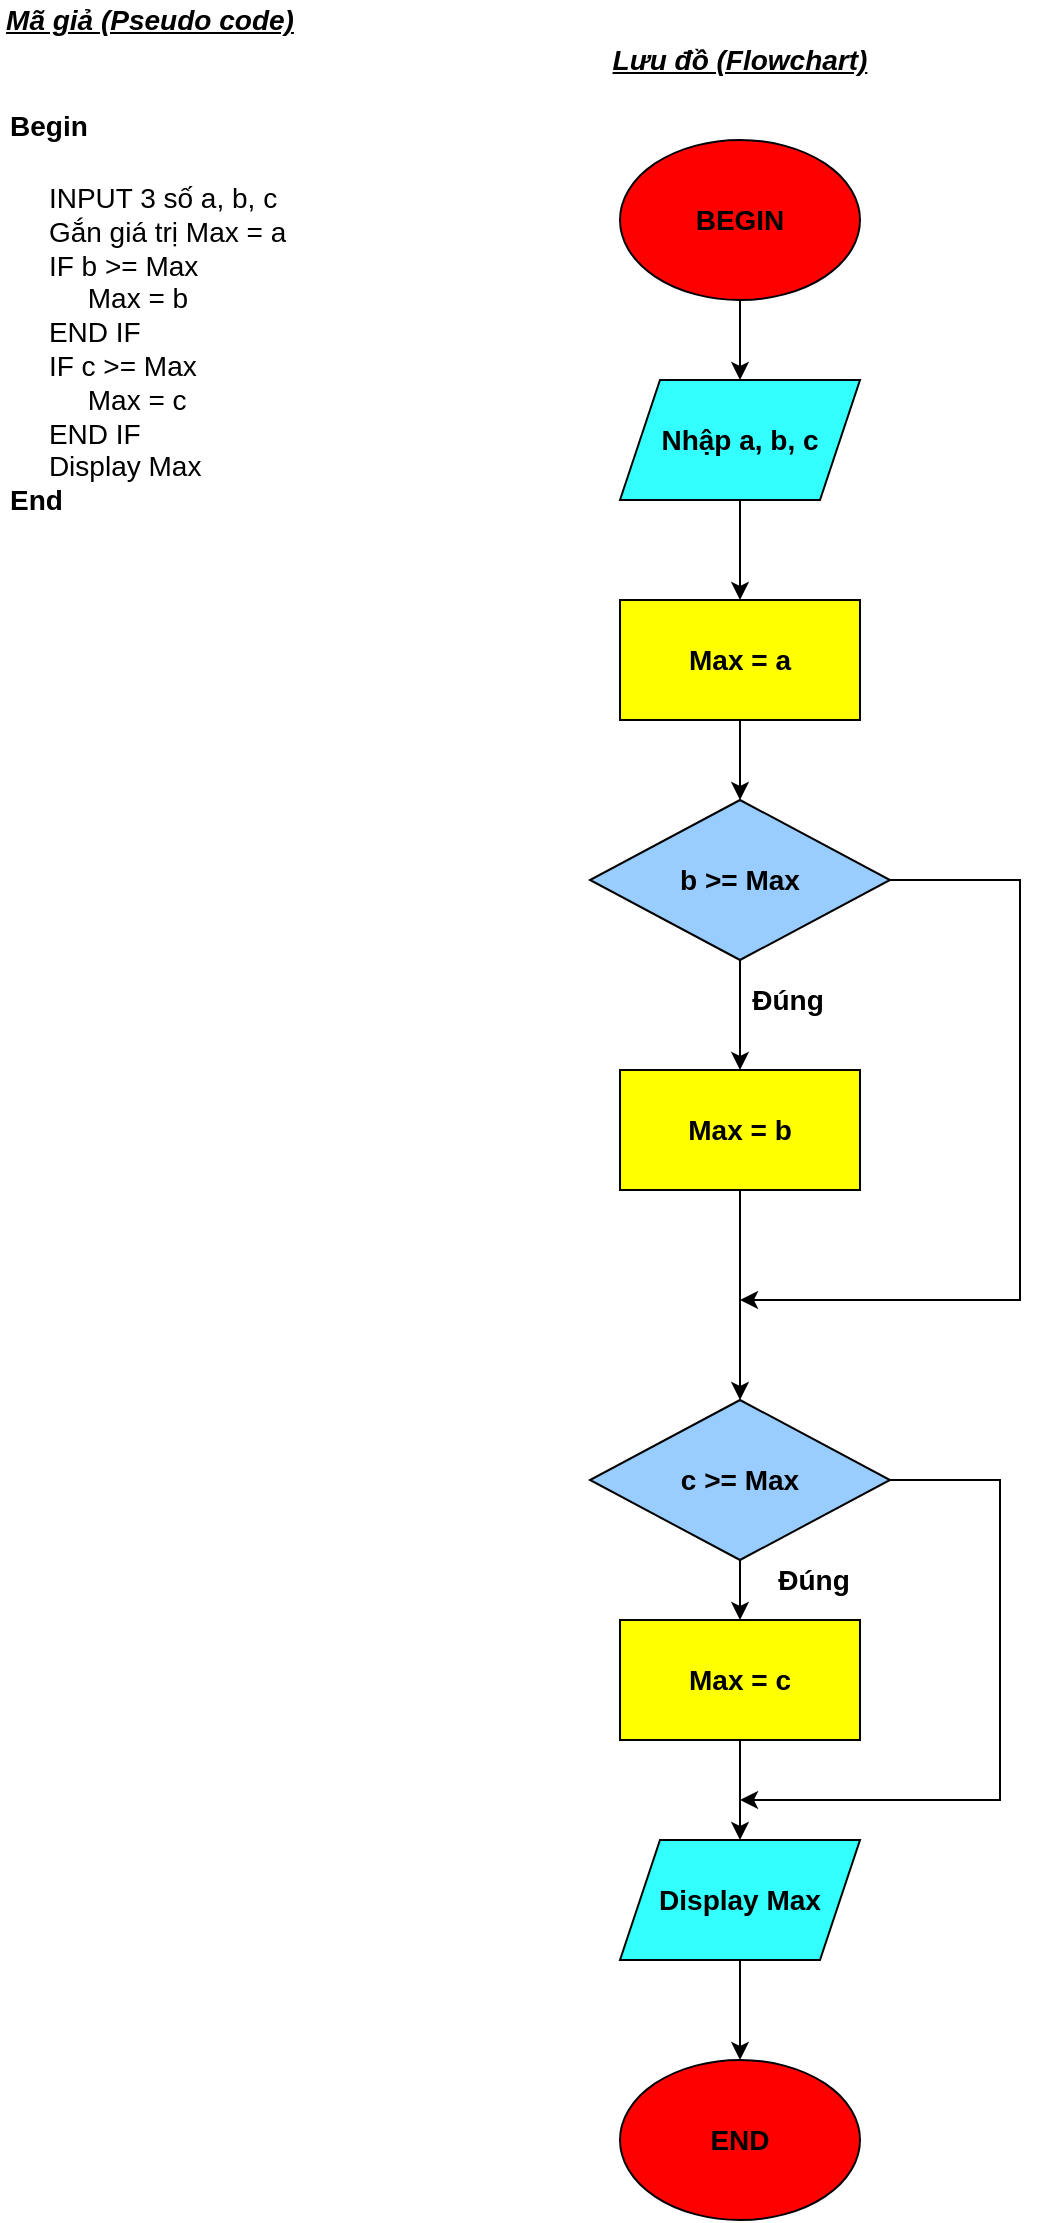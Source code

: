 <mxfile version="14.2.7" type="google"><diagram id="C5RBs43oDa-KdzZeNtuy" name="Page-1"><mxGraphModel dx="1342" dy="582" grid="1" gridSize="10" guides="1" tooltips="1" connect="1" arrows="1" fold="1" page="1" pageScale="1" pageWidth="827" pageHeight="1169" math="0" shadow="0"><root><mxCell id="WIyWlLk6GJQsqaUBKTNV-0"/><mxCell id="WIyWlLk6GJQsqaUBKTNV-1" parent="WIyWlLk6GJQsqaUBKTNV-0"/><mxCell id="DC3kpJR1oXo94-oZ6t7g-0" value="&lt;font style=&quot;font-size: 14px&quot;&gt;&lt;b&gt;BEGIN&lt;/b&gt;&lt;/font&gt;" style="ellipse;whiteSpace=wrap;html=1;fillColor=#FF0000;" vertex="1" parent="WIyWlLk6GJQsqaUBKTNV-1"><mxGeometry x="350" y="90" width="120" height="80" as="geometry"/></mxCell><mxCell id="DC3kpJR1oXo94-oZ6t7g-6" style="edgeStyle=orthogonalEdgeStyle;rounded=0;orthogonalLoop=1;jettySize=auto;html=1;exitX=0.5;exitY=1;exitDx=0;exitDy=0;" edge="1" parent="WIyWlLk6GJQsqaUBKTNV-1" source="DC3kpJR1oXo94-oZ6t7g-1" target="DC3kpJR1oXo94-oZ6t7g-2"><mxGeometry relative="1" as="geometry"/></mxCell><mxCell id="DC3kpJR1oXo94-oZ6t7g-1" value="&lt;font style=&quot;font-size: 14px&quot;&gt;&lt;b&gt;Nhập a, b, c&lt;/b&gt;&lt;/font&gt;" style="shape=parallelogram;perimeter=parallelogramPerimeter;whiteSpace=wrap;html=1;fixedSize=1;fillColor=#33FFFF;" vertex="1" parent="WIyWlLk6GJQsqaUBKTNV-1"><mxGeometry x="350" y="210" width="120" height="60" as="geometry"/></mxCell><mxCell id="DC3kpJR1oXo94-oZ6t7g-7" style="edgeStyle=orthogonalEdgeStyle;rounded=0;orthogonalLoop=1;jettySize=auto;html=1;entryX=0.5;entryY=0;entryDx=0;entryDy=0;" edge="1" parent="WIyWlLk6GJQsqaUBKTNV-1" source="DC3kpJR1oXo94-oZ6t7g-2" target="DC3kpJR1oXo94-oZ6t7g-3"><mxGeometry relative="1" as="geometry"/></mxCell><mxCell id="DC3kpJR1oXo94-oZ6t7g-2" value="&lt;font style=&quot;font-size: 14px&quot;&gt;&lt;b&gt;Max = a&lt;/b&gt;&lt;/font&gt;" style="rounded=0;whiteSpace=wrap;html=1;fillColor=#FFFF00;" vertex="1" parent="WIyWlLk6GJQsqaUBKTNV-1"><mxGeometry x="350" y="320" width="120" height="60" as="geometry"/></mxCell><mxCell id="DC3kpJR1oXo94-oZ6t7g-8" style="edgeStyle=orthogonalEdgeStyle;rounded=0;orthogonalLoop=1;jettySize=auto;html=1;entryX=0.5;entryY=0;entryDx=0;entryDy=0;" edge="1" parent="WIyWlLk6GJQsqaUBKTNV-1" source="DC3kpJR1oXo94-oZ6t7g-3" target="DC3kpJR1oXo94-oZ6t7g-4"><mxGeometry relative="1" as="geometry"/></mxCell><mxCell id="DC3kpJR1oXo94-oZ6t7g-9" style="edgeStyle=orthogonalEdgeStyle;rounded=0;orthogonalLoop=1;jettySize=auto;html=1;" edge="1" parent="WIyWlLk6GJQsqaUBKTNV-1" source="DC3kpJR1oXo94-oZ6t7g-3"><mxGeometry relative="1" as="geometry"><mxPoint x="410" y="670" as="targetPoint"/><Array as="points"><mxPoint x="550" y="460"/><mxPoint x="550" y="670"/></Array></mxGeometry></mxCell><mxCell id="DC3kpJR1oXo94-oZ6t7g-3" value="&lt;font style=&quot;font-size: 14px&quot;&gt;&lt;b&gt;b &amp;gt;= Max&lt;/b&gt;&lt;/font&gt;" style="rhombus;whiteSpace=wrap;html=1;fillColor=#99CCFF;" vertex="1" parent="WIyWlLk6GJQsqaUBKTNV-1"><mxGeometry x="335" y="420" width="150" height="80" as="geometry"/></mxCell><mxCell id="DC3kpJR1oXo94-oZ6t7g-10" style="edgeStyle=orthogonalEdgeStyle;rounded=0;orthogonalLoop=1;jettySize=auto;html=1;" edge="1" parent="WIyWlLk6GJQsqaUBKTNV-1" source="DC3kpJR1oXo94-oZ6t7g-4"><mxGeometry relative="1" as="geometry"><mxPoint x="410" y="720" as="targetPoint"/></mxGeometry></mxCell><mxCell id="DC3kpJR1oXo94-oZ6t7g-4" value="&lt;font style=&quot;font-size: 14px&quot;&gt;&lt;b&gt;Max = b&lt;/b&gt;&lt;/font&gt;" style="rounded=0;whiteSpace=wrap;html=1;fillColor=#FFFF00;" vertex="1" parent="WIyWlLk6GJQsqaUBKTNV-1"><mxGeometry x="350" y="555" width="120" height="60" as="geometry"/></mxCell><mxCell id="DC3kpJR1oXo94-oZ6t7g-5" value="" style="endArrow=classic;html=1;exitX=0.5;exitY=1;exitDx=0;exitDy=0;entryX=0.5;entryY=0;entryDx=0;entryDy=0;" edge="1" parent="WIyWlLk6GJQsqaUBKTNV-1" source="DC3kpJR1oXo94-oZ6t7g-0" target="DC3kpJR1oXo94-oZ6t7g-1"><mxGeometry width="50" height="50" relative="1" as="geometry"><mxPoint x="410" y="180" as="sourcePoint"/><mxPoint x="410" y="200" as="targetPoint"/></mxGeometry></mxCell><mxCell id="DC3kpJR1oXo94-oZ6t7g-18" style="edgeStyle=orthogonalEdgeStyle;rounded=0;orthogonalLoop=1;jettySize=auto;html=1;entryX=0.5;entryY=0;entryDx=0;entryDy=0;" edge="1" parent="WIyWlLk6GJQsqaUBKTNV-1" source="DC3kpJR1oXo94-oZ6t7g-11" target="DC3kpJR1oXo94-oZ6t7g-12"><mxGeometry relative="1" as="geometry"/></mxCell><mxCell id="DC3kpJR1oXo94-oZ6t7g-21" style="edgeStyle=orthogonalEdgeStyle;rounded=0;orthogonalLoop=1;jettySize=auto;html=1;" edge="1" parent="WIyWlLk6GJQsqaUBKTNV-1" source="DC3kpJR1oXo94-oZ6t7g-11"><mxGeometry relative="1" as="geometry"><mxPoint x="410" y="920" as="targetPoint"/><Array as="points"><mxPoint x="540" y="760"/><mxPoint x="540" y="920"/></Array></mxGeometry></mxCell><mxCell id="DC3kpJR1oXo94-oZ6t7g-11" value="&lt;font style=&quot;font-size: 14px&quot;&gt;&lt;b&gt;c &amp;gt;= Max&lt;/b&gt;&lt;/font&gt;" style="rhombus;whiteSpace=wrap;html=1;fillColor=#99CCFF;" vertex="1" parent="WIyWlLk6GJQsqaUBKTNV-1"><mxGeometry x="335" y="720" width="150" height="80" as="geometry"/></mxCell><mxCell id="DC3kpJR1oXo94-oZ6t7g-19" style="edgeStyle=orthogonalEdgeStyle;rounded=0;orthogonalLoop=1;jettySize=auto;html=1;" edge="1" parent="WIyWlLk6GJQsqaUBKTNV-1" source="DC3kpJR1oXo94-oZ6t7g-12" target="DC3kpJR1oXo94-oZ6t7g-13"><mxGeometry relative="1" as="geometry"><Array as="points"><mxPoint x="410" y="900"/><mxPoint x="410" y="900"/></Array></mxGeometry></mxCell><mxCell id="DC3kpJR1oXo94-oZ6t7g-12" value="&lt;font style=&quot;font-size: 14px&quot;&gt;&lt;b&gt;Max = c&lt;/b&gt;&lt;/font&gt;" style="rounded=0;whiteSpace=wrap;html=1;fillColor=#FFFF00;" vertex="1" parent="WIyWlLk6GJQsqaUBKTNV-1"><mxGeometry x="350" y="830" width="120" height="60" as="geometry"/></mxCell><mxCell id="DC3kpJR1oXo94-oZ6t7g-20" style="edgeStyle=orthogonalEdgeStyle;rounded=0;orthogonalLoop=1;jettySize=auto;html=1;entryX=0.5;entryY=0;entryDx=0;entryDy=0;" edge="1" parent="WIyWlLk6GJQsqaUBKTNV-1" source="DC3kpJR1oXo94-oZ6t7g-13" target="DC3kpJR1oXo94-oZ6t7g-14"><mxGeometry relative="1" as="geometry"/></mxCell><mxCell id="DC3kpJR1oXo94-oZ6t7g-13" value="&lt;font style=&quot;font-size: 14px&quot;&gt;&lt;b&gt;Display Max&lt;/b&gt;&lt;/font&gt;" style="shape=parallelogram;perimeter=parallelogramPerimeter;whiteSpace=wrap;html=1;fixedSize=1;fillColor=#33FFFF;" vertex="1" parent="WIyWlLk6GJQsqaUBKTNV-1"><mxGeometry x="350" y="940" width="120" height="60" as="geometry"/></mxCell><mxCell id="DC3kpJR1oXo94-oZ6t7g-14" value="&lt;font style=&quot;font-size: 14px&quot;&gt;&lt;b&gt;END&lt;/b&gt;&lt;/font&gt;" style="ellipse;whiteSpace=wrap;html=1;fillColor=#FF0000;" vertex="1" parent="WIyWlLk6GJQsqaUBKTNV-1"><mxGeometry x="350" y="1050" width="120" height="80" as="geometry"/></mxCell><mxCell id="DC3kpJR1oXo94-oZ6t7g-15" value="&lt;font style=&quot;font-size: 14px&quot;&gt;&lt;b&gt;&lt;i&gt;&lt;u&gt;Mã giả (Pseudo code)&lt;/u&gt;&lt;/i&gt;&lt;/b&gt;&lt;/font&gt;" style="text;html=1;strokeColor=none;fillColor=none;align=center;verticalAlign=middle;whiteSpace=wrap;rounded=0;" vertex="1" parent="WIyWlLk6GJQsqaUBKTNV-1"><mxGeometry x="40" y="20" width="150" height="20" as="geometry"/></mxCell><mxCell id="DC3kpJR1oXo94-oZ6t7g-16" value="&lt;h1&gt;&lt;font style=&quot;font-size: 14px&quot;&gt;Begin&lt;/font&gt;&lt;/h1&gt;&lt;div&gt;&lt;span style=&quot;font-size: 14px&quot;&gt;&amp;nbsp; &amp;nbsp; &amp;nbsp;INPUT 3 số a, b, c&lt;/span&gt;&lt;/div&gt;&lt;div&gt;&lt;span style=&quot;font-size: 14px&quot;&gt;&amp;nbsp; &amp;nbsp; &amp;nbsp;Gắn giá trị Max = a&lt;/span&gt;&lt;/div&gt;&lt;div&gt;&lt;span style=&quot;font-size: 14px&quot;&gt;&amp;nbsp; &amp;nbsp; &amp;nbsp;IF b &amp;gt;= Max&lt;/span&gt;&lt;/div&gt;&lt;div&gt;&lt;span style=&quot;font-size: 14px&quot;&gt;&amp;nbsp; &amp;nbsp; &amp;nbsp; &amp;nbsp; &amp;nbsp; Max = b&lt;/span&gt;&lt;/div&gt;&lt;div&gt;&lt;span style=&quot;font-size: 14px&quot;&gt;&amp;nbsp; &amp;nbsp; &amp;nbsp;END IF&lt;/span&gt;&lt;/div&gt;&lt;div&gt;&lt;span style=&quot;font-size: 14px&quot;&gt;&amp;nbsp; &amp;nbsp; &amp;nbsp;IF c &amp;gt;= Max&lt;/span&gt;&lt;/div&gt;&lt;div&gt;&lt;span style=&quot;font-size: 14px&quot;&gt;&amp;nbsp; &amp;nbsp; &amp;nbsp; &amp;nbsp; &amp;nbsp; Max = c&lt;/span&gt;&lt;/div&gt;&lt;div&gt;&lt;span style=&quot;font-size: 14px&quot;&gt;&amp;nbsp; &amp;nbsp; &amp;nbsp;END IF&lt;/span&gt;&lt;/div&gt;&lt;div&gt;&lt;span style=&quot;font-size: 14px&quot;&gt;&amp;nbsp; &amp;nbsp; &amp;nbsp;Display Max&lt;/span&gt;&lt;/div&gt;&lt;div&gt;&lt;span style=&quot;font-size: 14px&quot;&gt;&lt;b&gt;End&lt;/b&gt;&lt;/span&gt;&lt;/div&gt;" style="text;html=1;strokeColor=none;fillColor=none;spacing=5;spacingTop=-20;whiteSpace=wrap;overflow=hidden;rounded=0;" vertex="1" parent="WIyWlLk6GJQsqaUBKTNV-1"><mxGeometry x="40" y="60" width="240" height="220" as="geometry"/></mxCell><mxCell id="DC3kpJR1oXo94-oZ6t7g-17" value="&lt;font style=&quot;font-size: 14px&quot;&gt;&lt;b&gt;&lt;i&gt;&lt;u&gt;Lưu đồ (Flowchart)&lt;/u&gt;&lt;/i&gt;&lt;/b&gt;&lt;/font&gt;" style="text;html=1;strokeColor=none;fillColor=none;align=center;verticalAlign=middle;whiteSpace=wrap;rounded=0;" vertex="1" parent="WIyWlLk6GJQsqaUBKTNV-1"><mxGeometry x="325" y="40" width="170" height="20" as="geometry"/></mxCell><mxCell id="DC3kpJR1oXo94-oZ6t7g-22" value="&lt;font style=&quot;font-size: 14px&quot;&gt;&lt;b&gt;Đúng&lt;/b&gt;&lt;/font&gt;" style="text;html=1;strokeColor=none;fillColor=none;align=center;verticalAlign=middle;whiteSpace=wrap;rounded=0;" vertex="1" parent="WIyWlLk6GJQsqaUBKTNV-1"><mxGeometry x="414" y="510" width="40" height="20" as="geometry"/></mxCell><mxCell id="DC3kpJR1oXo94-oZ6t7g-23" value="&lt;font style=&quot;font-size: 14px&quot;&gt;&lt;b&gt;Đúng&lt;/b&gt;&lt;/font&gt;" style="text;html=1;strokeColor=none;fillColor=none;align=center;verticalAlign=middle;whiteSpace=wrap;rounded=0;" vertex="1" parent="WIyWlLk6GJQsqaUBKTNV-1"><mxGeometry x="424" y="800" width="46" height="20" as="geometry"/></mxCell></root></mxGraphModel></diagram></mxfile>